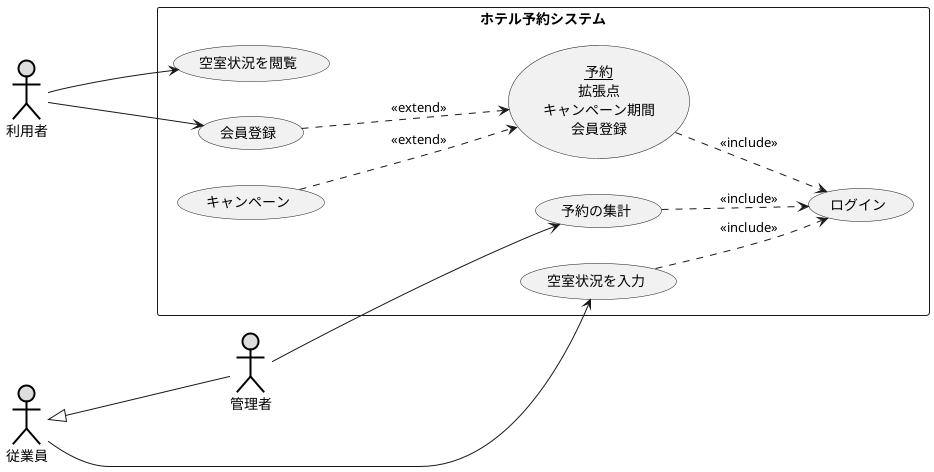 @startuml ホテル予約システム
left to right direction
actor 利用者  #DDDDDD;line:black;line.bold;
actor 従業員  #DDDDDD;line:black;line.bold;
actor 管理者  #DDDDDD;line:black;line.bold;
rectangle ホテル予約システム {
usecase 空室状況を閲覧 
usecase 予約の集計 
usecase 会員登録 
usecase (<u>予約</u>\n拡張点\nキャンペーン期間\n会員登録) as a
usecase ログイン 
usecase 空室状況を入力 
usecase キャンペーン 
}
利用者--->会員登録
キャンペーン ...>(a) : <<extend>>
利用者--->空室状況を閲覧
従業員<|---管理者
管理者--->予約の集計
従業員-->空室状況を入力
会員登録 ...>(a) : <<extend>>
a ..>(ログイン) : <<include>>
予約の集計 ..>(ログイン) : <<include>>
空室状況を入力 ..>(ログイン) : <<include>>

@enduml